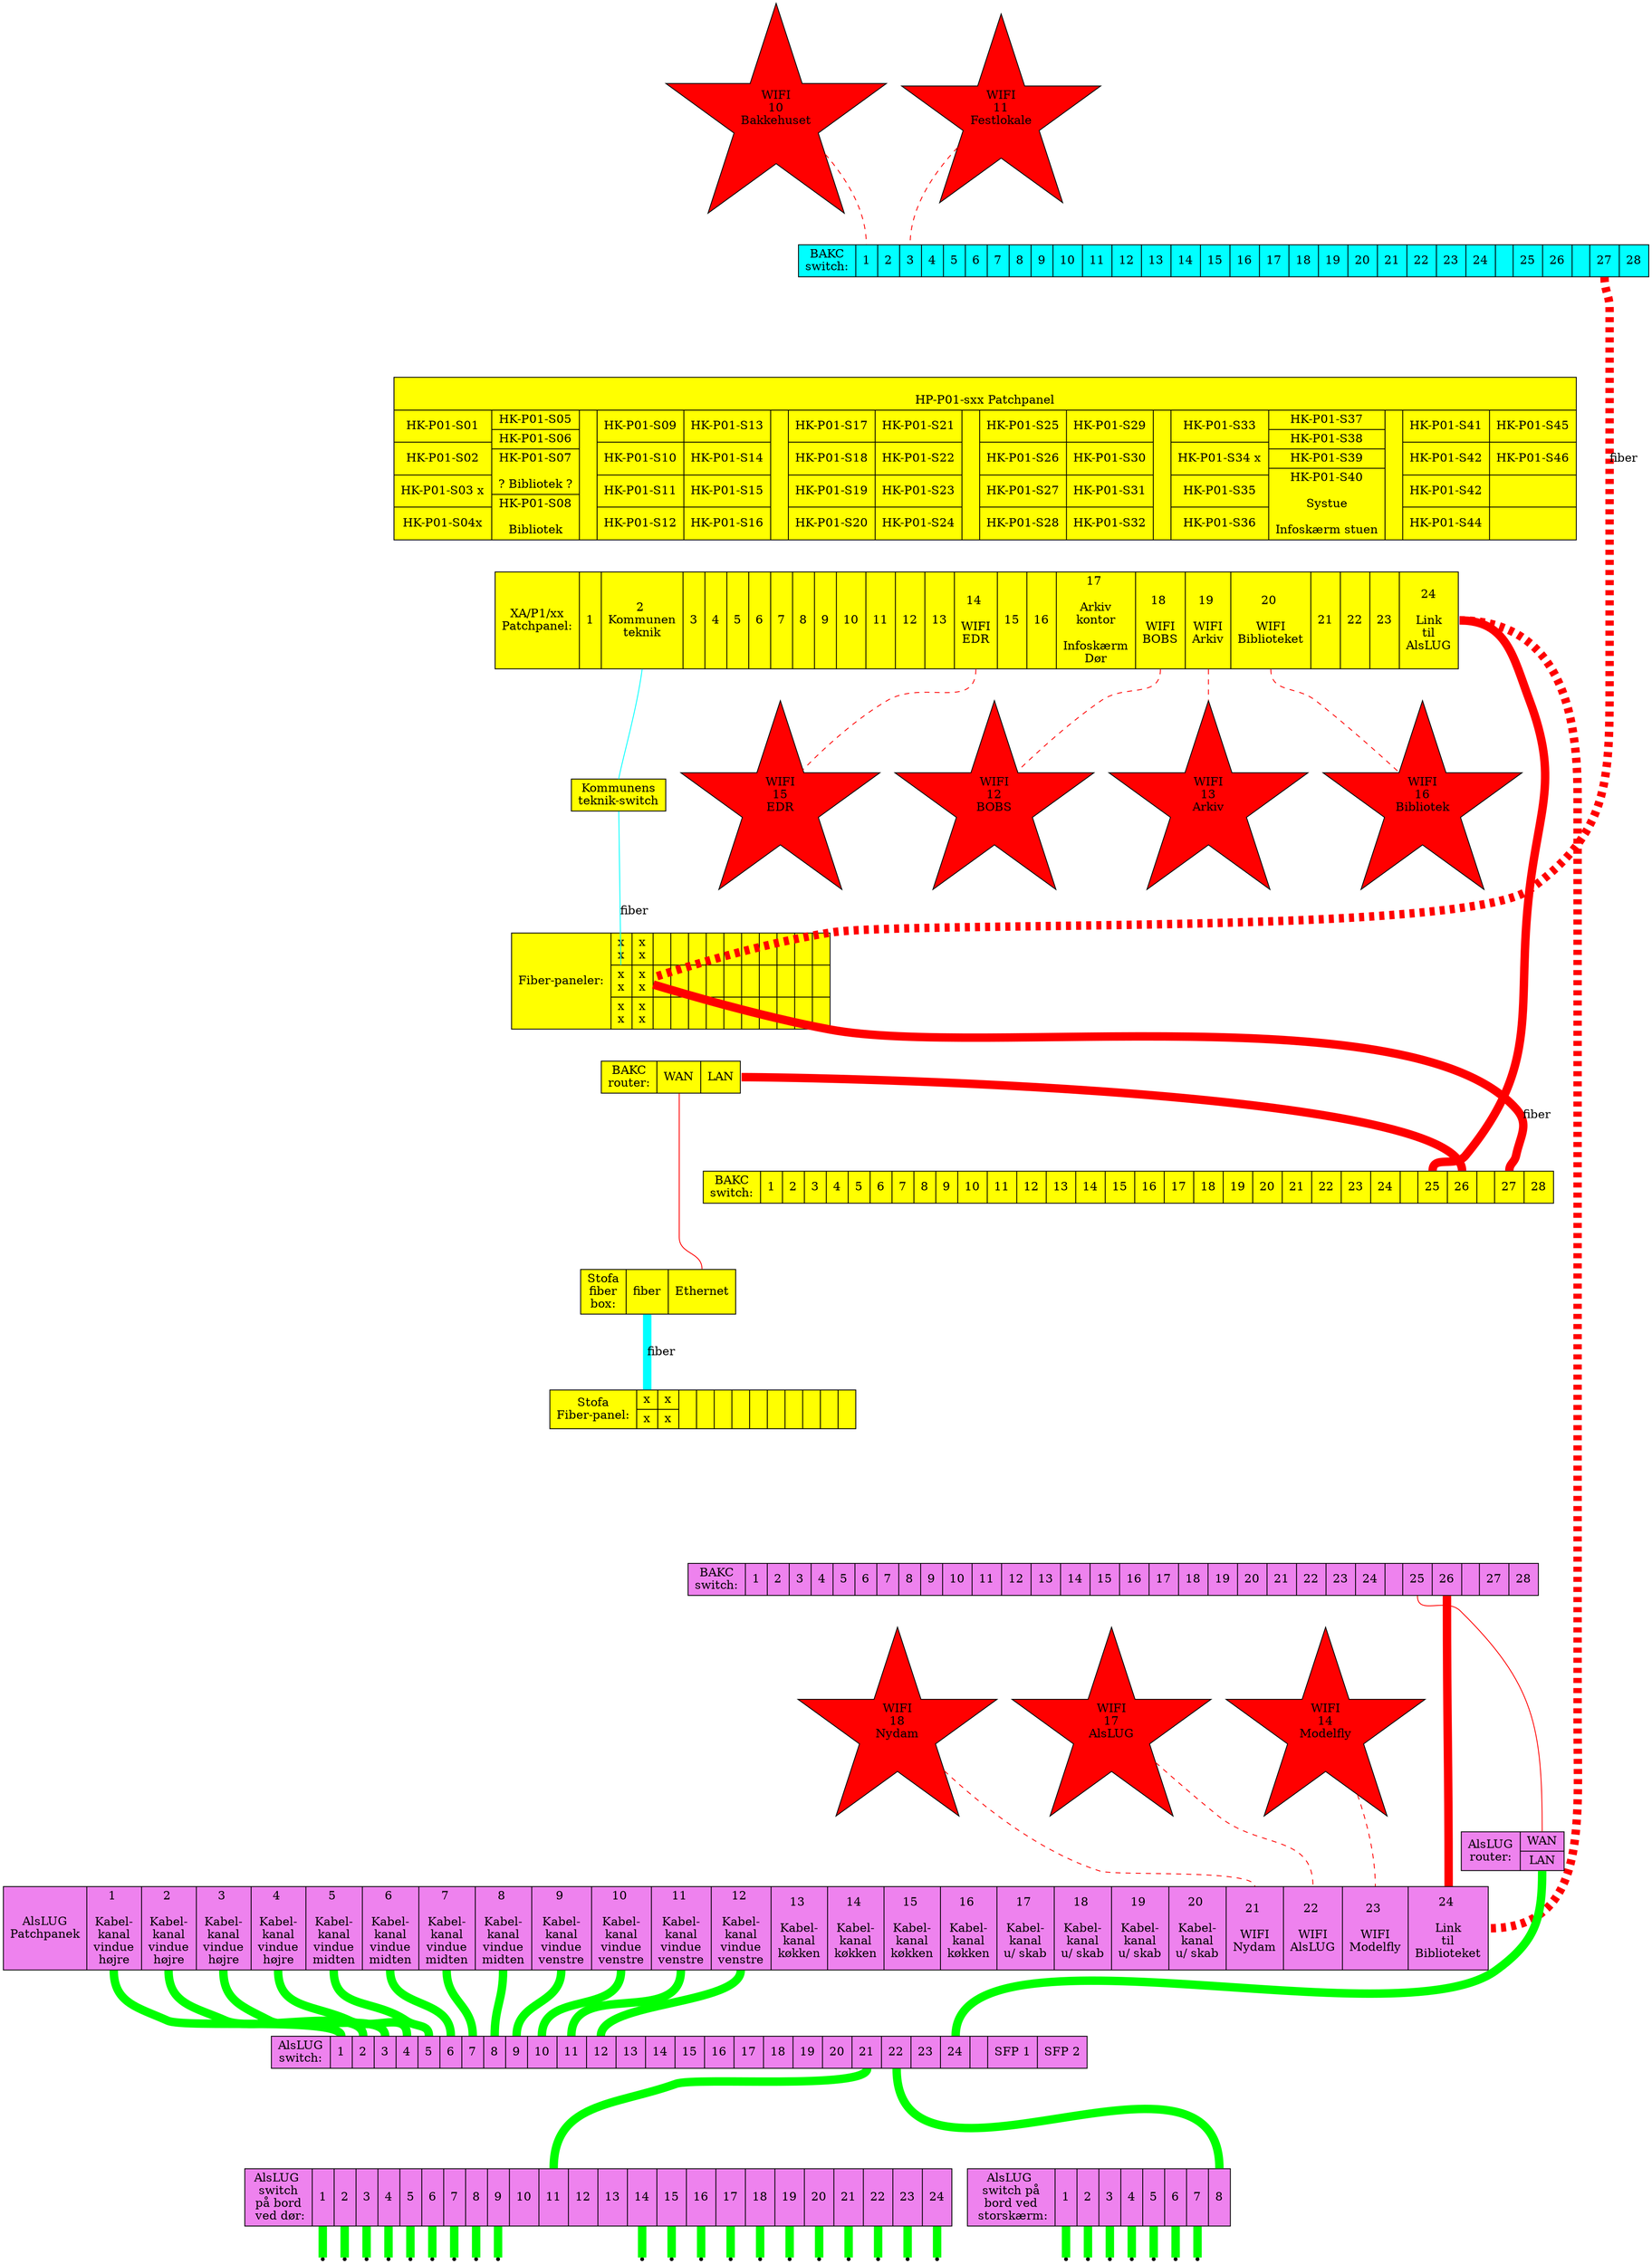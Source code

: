 digraph xxx {
  edge [ dir=none ];
  {
    node [ style=filled fillcolor=cyan ];
    bakc_festlokale_switch [ shape=record label="BAKC\nswitch:
				|<1> 1
				|<2> 2
				|<3> 3
				|<4> 4
				|<5> 5
				|<6> 6
				|<7> 7
				|<8> 8
				|<9> 9
				|<10> 10
				|<11> 11
				|<12> 12
				|<13> 13
				|<14> 14
				|<15> 15
				|<16> 16
				|<17> 17
				|<18> 18
				|<19> 19
				|<20> 20
				|<21> 21
				|<22> 22
				|<23> 23
				|<24> 24
				|
				|<25> 25
				|<26> 26
				|
				|<fiber_1> 27
				|<fiber_2> 28
				" ];
  }
  {
    node [ style=filled fillcolor=yellow ];
    hk_p01 [ shape=record label="{\nHP-P01-sxx Patchpanel|
  					{
						{
							<01> HK-P01-S01|
							<02> HK-P01-S02|
							<03> HK-P01-S03 x|
							<04> HK-P01-S04x
						}|{
							<05> HK-P01-S05|
							<06> HK-P01-S06|
							<07> HK-P01-S07\n\n? Bibliotek ?|
							<08> HK-P01-S08\n\nBibliotek
						}
						||
						{
							<09> HK-P01-S09|
							<10> HK-P01-S10|
							<11> HK-P01-S11|
							<12> HK-P01-S12
						}|{
							<13> HK-P01-S13|
							<14> HK-P01-S14|
							<15> HK-P01-S15|
							<16> HK-P01-S16
						}
						||
						{
							<17> HK-P01-S17|
							<18> HK-P01-S18|
							<19> HK-P01-S19|
							<20> HK-P01-S20
						}|{
							<21> HK-P01-S21|
							<22> HK-P01-S22|
							<23> HK-P01-S23|
							<24> HK-P01-S24
						}
						||
						{
							<25> HK-P01-S25|
							<26> HK-P01-S26|
							<27> HK-P01-S27|
							<28> HK-P01-S28
						}|{
							<29> HK-P01-S29|
							<30> HK-P01-S30|
							<31> HK-P01-S31|
							<32> HK-P01-S32
						}
						||
						{
							<33> HK-P01-S33|
							<34> HK-P01-S34 x|
							<35> HK-P01-S35|
							<36> HK-P01-S36
						}|{
							<37> HK-P01-S37|
							<38> HK-P01-S38|
							<39> HK-P01-S39|
							<40> HK-P01-S40\n\nSystue\n\nInfoskærm stuen
						}
						||
						{
							<41> HK-P01-S41|
							<42> HK-P01-S42|
							<43> HK-P01-S42|
							<44> HK-P01-S44
						}|{
							<45> HK-P01-S45|
							<46> HK-P01-S46|
							|
						}
					}
				}" ];
    xa_p1 [ shape=record label="XA/P1/xx\nPatchpanel:
    				|<01> 1
				|<02> 2 \nKommunen\nteknik
				|<03> 3
				|<04> 4
				|<05> 5
				|<06> 6
				|<07> 7
				|<08> 8
				|<09> 9
				|<10> 10
				|<11> 11
				|<12> 12
				|<13> 13
				|<14> 14 \n\nWIFI\nEDR
				|<15> 15
				|<16> 16
				|<17> 17 \n\nArkiv\nkontor\n\nInfoskærm\nDør
				|<18> 18 \n\nWIFI\nBOBS
				|<19> 19 \n\nWIFI\nArkiv
				|<20> 20 \n\nWIFI\nBiblioteket
				|<21> 21
				|<22> 22
				|<23> 23
				|<24> 24\n\nLink\ntil\nAlsLUG
    				" ];
    bib_fiberpaneler_1 [ shape=record label="Fiber-paneler:|{
				{x\nx|x\nx||||||||||}
				|
				{<kommune_fiber> x\nx|<festlokale_fiber> x\nx||||||||||}
				|
				{x\nx|x\nx||||||||||}
    				}" ];
    kommunens_teknikswitch [ shape=box label="Kommunens\nteknik-switch" ];

    bakc_router [ shape=record label="BAKC\nrouter:
    				|<wan> WAN
				|<lan> LAN
				" ];
    bakc_bib_switch [ shape=record label="BAKC\nswitch:
				|<1> 1
				|<2> 2
				|<3> 3
				|<4> 4
				|<5> 5
				|<6> 6
				|<7> 7
				|<8> 8
				|<9> 9
				|<10> 10
				|<11> 11
				|<12> 12
				|<13> 13
				|<14> 14
				|<15> 15
				|<16> 16
				|<17> 17
				|<18> 18
				|<19> 19
				|<20> 20
				|<21> 21
				|<22> 22
				|<23> 23
				|<24> 24
				|
				|<25> 25
				|<26> 26
				|
				|<fiber_1> 27
				|<fiber_2> 28
				" ];
    stofa_box [ shape=record label="Stofa\nfiber\nbox:
    				|<fiber> fiber
				|<ethernet> Ethernet
				" ];
    stofa_fiberpanel [ shape=record label="Stofa\nFiber-panel:
    				|{<fiber> x|x}
				|{x|x}
				|
				|
				|
				|
				|
				|
				|
				|
				|
				|
				" ];
    node [ shape=point ];
  }
  {
    node [ style=filled fillcolor=violet ];
    bakc_alslug_switch [ shape=record label="BAKC\nswitch:
				|<1> 1
				|<2> 2
				|<3> 3
				|<4> 4
				|<5> 5
				|<6> 6
				|<7> 7
				|<8> 8
				|<9> 9
				|<10> 10
				|<11> 11
				|<12> 12
				|<13> 13
				|<14> 14
				|<15> 15
				|<16> 16
				|<17> 17
				|<18> 18
				|<19> 19
				|<20> 20
				|<21> 21
				|<22> 22
				|<23> 23
				|<24> 24
				|
				|<25> 25
				|<26> 26
				|
				|<fiber_1> 27
				|<fiber_2> 28
				" ];
    alslug_patch [ shape=record label="AlsLUG\nPatch\panek
    				|<1> 1 \n\nKabel-\nkanal\nvindue\nhøjre
				|<2> 2 \n\nKabel-\nkanal\nvindue\nhøjre
				|<3> 3 \n\nKabel-\nkanal\nvindue\nhøjre
				|<4> 4 \n\nKabel-\nkanal\nvindue\nhøjre
				|<5> 5 \n\nKabel-\nkanal\nvindue\nmidten
				|<6> 6 \n\nKabel-\nkanal\nvindue\nmidten
				|<7> 7 \n\nKabel-\nkanal\nvindue\nmidten
				|<8> 8 \n\nKabel-\nkanal\nvindue\nmidten
				|<9> 9 \n\nKabel-\nkanal\nvindue\nvenstre
				|<10> 10 \n\nKabel-\nkanal\nvindue\nvenstre
				|<11> 11 \n\nKabel-\nkanal\nvindue\nvenstre
				|<12> 12 \n\nKabel-\nkanal\nvindue\nvenstre
				|<13> 13 \n\nKabel-\nkanal\nkøkken
				|<14> 14 \n\nKabel-\nkanal\nkøkken
				|<15> 15 \n\nKabel-\nkanal\nkøkken
				|<16> 16 \n\nKabel-\nkanal\nkøkken
				|<17> 17 \n\nKabel-\nkanal\nu/ skab
				|<18> 18 \n\nKabel-\nkanal\nu/ skab
				|<19> 19 \n\nKabel-\nkanal\nu/ skab
				|<20> 20 \n\nKabel-\nkanal\nu/ skab
				|<21> 21 \n\nWIFI\nNydam
				|<22> 22 \n\nWIFI\nAlsLUG
				|<23> 23 \n\nWIFI\nModelfly
				|<24> 24 \n\nLink\ntil\nBiblioteket
			      	" ];
    alslug_switch_skab [ shape=record label="AlsLUG\nswitch:
				|<1> 1
				|<2> 2
				|<3> 3
				|<4> 4
				|<5> 5
				|<6> 6
				|<7> 7
				|<8> 8
				|<9> 9
				|<10> 10
				|<11> 11
				|<12> 12
				|<13> 13
				|<14> 14
				|<15> 15
				|<16> 16
				|<17> 17
				|<18> 18
				|<19> 19
				|<20> 20
				|<21> 21
				|<22> 22
				|<23> 23
				|<24> 24
				|
				|<sfp_1> SFP 1
				|<sfp_2> SFP 2
				" ];
    alslug_switch_bord_v [ shape=record label="AlsLUG \n switch \n på bord \n ved dør:
				|<1> 1
				|<2> 2
				|<3> 3
				|<4> 4
				|<5> 5
				|<6> 6
				|<7> 7
				|<8> 8
				|<9> 9
				|<10> 10
				|<11> 11
				|<12> 12
				|<13> 13
				|<14> 14
				|<15> 15
				|<16> 16
				|<17> 17
				|<18> 18
				|<19> 19
				|<20> 20
				|<21> 21
				|<22> 22
				|<23> 23
				|<24> 24
				" ];
    alslug_switch_bord_o [ shape=record label="AlsLUG \n switch på \n bord ved \n storskærm:
				|<1> 1
				|<2> 2
				|<3> 3
				|<4> 4
				|<5> 5
				|<6> 6
				|<7> 7
				|<8> 8
				" ];
    alslug_router [ shape=record label="AlsLUG\nrouter:|{<wan> WAN|<lan> LAN}" ];
  }
  xa_p1:02 -> kommunens_teknikswitch                                     [ color=cyan ];
              kommunens_teknikswitch -> bib_fiberpaneler_1:kommune_fiber [ color=cyan label="fiber" ];
  
  { # Ruckus accesspoints
    node [shape=star style=filled fillcolor=red ];
    edge [ color=red penwidth=1 style=dashed ];
                wifi_bakkehuset -> bakc_festlokale_switch:1;  wifi_bakkehuset [ label="WIFI\n10\nBakkehuset" ];
                wifi_festlokale -> bakc_festlokale_switch:3;  wifi_festlokale [ label="WIFI\n11\nFestlokale" ];

    xa_p1:18 -> wifi_bobs;                                    wifi_bobs       [ label="WIFI\n12\nBOBS"       ];
    xa_p1:19 -> wifi_arkiv;                                   wifi_arkiv      [ label="WIFI\n13\nArkiv"      ];
                wifi_modelfly   -> alslug_patch:23;           wifi_modelfly   [ label="WIFI\n14\nModelfly"   ];
    xa_p1:14 -> wifi_edr;                                     wifi_edr        [ label="WIFI\n15\nEDR"        ];

    xa_p1:20 -> wifi_bib;                                     wifi_bib        [ label="WIFI\n16\nBibliotek"  ];
                wifi_alslug     -> alslug_patch:22;           wifi_alslug     [ label="WIFI\n17\nAlsLUG"     ];
                wifi_nydam      -> alslug_patch:21;           wifi_nydam      [ label="WIFI\n18\nNydam"      ];
  }

                     stofa_box:fiber -> stofa_fiberpanel:fiber [ color=cyan penwidth=10 label="fiber" ];
  bakc_router:wan -> stofa_box:ethernet [ color=red penwidth=1 ];
  bakc_router:lan -> bakc_bib_switch:26 [ color=red penwidth=10 ];
  xa_p1:24 -> bakc_bib_switch:25                                                                    [ color=red penwidth=10 ];
  xa_p1:24 -> alslug_patch:24                                                                       [ color=red penwidth=10 style=dashed ];
              alslug_patch:24-> bakc_alslug_switch:26                                               [ color=red penwidth=10 ];
	      			bakc_alslug_switch:25 -> alslug_router:wan                          [ color=red penwidth=1 ];
  {
    edge [ color=green penwidth=10 ];
                                                         alslug_router:lan -> alslug_switch_skab:24;
    alslug_patch:1 -> alslug_switch_skab:1;
    alslug_patch:2 -> alslug_switch_skab:2;
    alslug_patch:3 -> alslug_switch_skab:3;
    alslug_patch:4 -> alslug_switch_skab:4;
    alslug_patch:5 -> alslug_switch_skab:5;
    alslug_patch:6 -> alslug_switch_skab:6;
    alslug_patch:7 -> alslug_switch_skab:7;
    alslug_patch:8 -> alslug_switch_skab:8;
    alslug_patch:9 -> alslug_switch_skab:9;
    alslug_patch:10 -> alslug_switch_skab:10;
    alslug_patch:11 -> alslug_switch_skab:11;
    alslug_patch:12 -> alslug_switch_skab:12;
    
    node [shape=point ]
    alslug_switch_bord_v:1 -> stik_v_1;
    alslug_switch_bord_v:2 -> stik_v_2;
    alslug_switch_bord_v:3 -> stik_v_3;
    alslug_switch_bord_v:4 -> stik_v_4;
    alslug_switch_bord_v:5 -> stik_v_5;
    alslug_switch_bord_v:6 -> stik_v_6;
    alslug_switch_bord_v:7 -> stik_v_7;
    alslug_switch_bord_v:8 -> stik_v_8;
    alslug_switch_bord_v:9 -> stik_v_9;
    alslug_switch_bord_v:14 -> stik_v_10;
    alslug_switch_skab:21 -> alslug_switch_bord_v:11;
    alslug_switch_bord_v:15 -> stik_v_15;
    alslug_switch_bord_v:16 -> stik_v_16;
    alslug_switch_bord_v:17 -> stik_v_17;
    alslug_switch_bord_v:18 -> stik_v_18;
    alslug_switch_bord_v:19 -> stik_v_19;
    alslug_switch_bord_v:20 -> stik_v_20;
    alslug_switch_bord_v:21 -> stik_v_21;
    alslug_switch_bord_v:22 -> stik_v_22;
    alslug_switch_bord_v:23 -> stik_v_23;
    alslug_switch_bord_v:24 -> stik_v_24;

    alslug_switch_bord_o:1 -> stik_o_1;
    alslug_switch_bord_o:2 -> stik_o_2;
    alslug_switch_bord_o:3 -> stik_o_3;
    alslug_switch_bord_o:4 -> stik_o_4;
    alslug_switch_bord_o:5 -> stik_o_5;
    alslug_switch_bord_o:6 -> stik_o_6;
    alslug_switch_bord_o:7 -> stik_o_7;
    alslug_switch_skab:22 -> alslug_switch_bord_o:8;
  }
  
  bakc_festlokale_switch:fiber_1 -> bib_fiberpaneler_1:festlokale_fiber                            [ color=red penwidth=10 label="fiber" style=dashed ];
                                    bib_fiberpaneler_1:festlokale_fiber -> bakc_bib_switch:fiber_1 [ color=red penwidth=10 label="fiber" ];

 

  
  node [ color=invis shape=point ];
  edge [ color=invis penwidth=50 style=dotted ];
  bakc_festlokale_switch
		-> _10 -> _9 ->
  	hk_p01 -> xa_p1 -> kommunens_teknikswitch -> bib_fiberpaneler_1 -> bakc_router -> _8 -> bakc_bib_switch -> _7 -> stofa_box -> _6 -> stofa_fiberpanel
		-> _5 -> _4 -> _3 ->
	bakc_alslug_switch -> _2 -> alslug_patch -> _1 -> alslug_switch_skab -> _0 -> _00 -> { alslug_switch_bord_v alslug_switch_bord_o };
}
